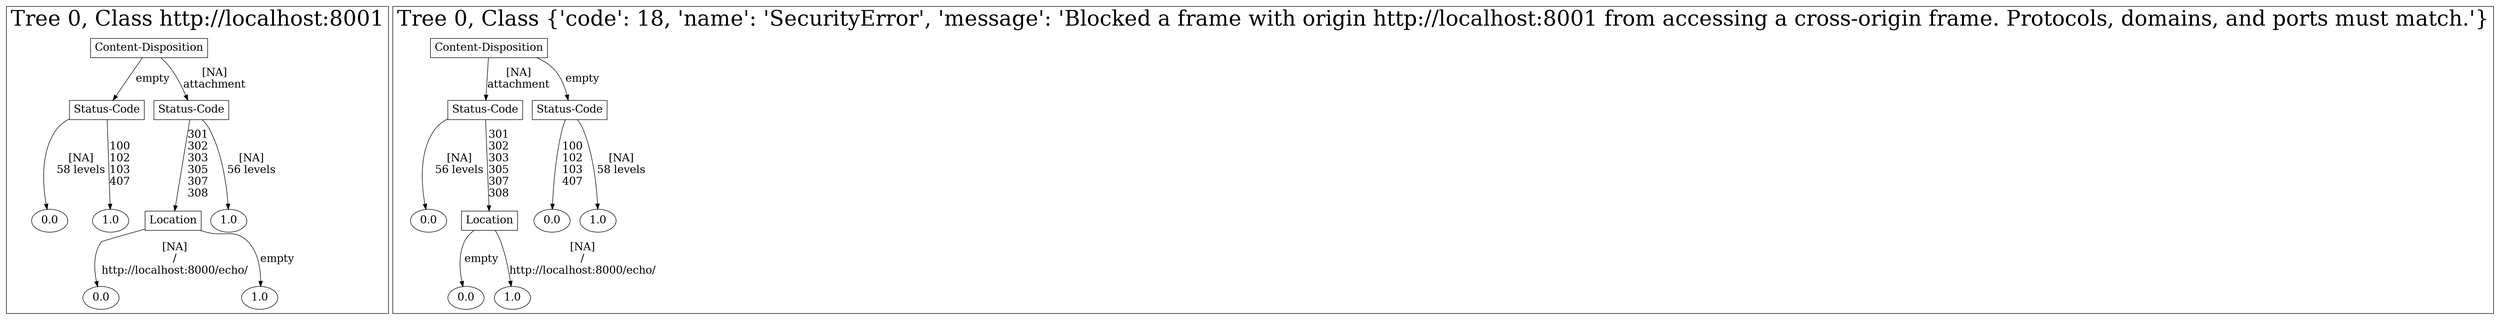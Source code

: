 /*
Generated by:
    http://https://github.com/h2oai/h2o-3/tree/master/h2o-genmodel/src/main/java/hex/genmodel/tools/PrintMojo.java
*/

/*
On a mac:

$ brew install graphviz
$ dot -Tpng file.gv -o file.png
$ open file.png
*/

digraph G {

subgraph cluster_0 {
/* Nodes */

/* Level 0 */
{
"SG_0_Node_0" [shape=box, fontsize=20, label="Content-Disposition"]
}

/* Level 1 */
{
"SG_0_Node_1" [shape=box, fontsize=20, label="Status-Code"]
"SG_0_Node_2" [shape=box, fontsize=20, label="Status-Code"]
}

/* Level 2 */
{
"SG_0_Node_4" [fontsize=20, label="0.0"]
"SG_0_Node_5" [fontsize=20, label="1.0"]
"SG_0_Node_3" [shape=box, fontsize=20, label="Location"]
"SG_0_Node_6" [fontsize=20, label="1.0"]
}

/* Level 3 */
{
"SG_0_Node_7" [fontsize=20, label="0.0"]
"SG_0_Node_8" [fontsize=20, label="1.0"]
}

/* Edges */
"SG_0_Node_0" -> "SG_0_Node_1" [fontsize=20, label="empty
"]
"SG_0_Node_0" -> "SG_0_Node_2" [fontsize=20, label="[NA]
attachment
"]
"SG_0_Node_2" -> "SG_0_Node_3" [fontsize=20, label="301
302
303
305
307
308
"]
"SG_0_Node_2" -> "SG_0_Node_6" [fontsize=20, label="[NA]
56 levels
"]
"SG_0_Node_3" -> "SG_0_Node_7" [fontsize=20, label="[NA]
/
http://localhost:8000/echo/
"]
"SG_0_Node_3" -> "SG_0_Node_8" [fontsize=20, label="empty
"]
"SG_0_Node_1" -> "SG_0_Node_4" [fontsize=20, label="[NA]
58 levels
"]
"SG_0_Node_1" -> "SG_0_Node_5" [fontsize=20, label="100
102
103
407
"]

fontsize=40
label="Tree 0, Class http://localhost:8001"
}

subgraph cluster_1 {
/* Nodes */

/* Level 0 */
{
"SG_1_Node_0" [shape=box, fontsize=20, label="Content-Disposition"]
}

/* Level 1 */
{
"SG_1_Node_1" [shape=box, fontsize=20, label="Status-Code"]
"SG_1_Node_2" [shape=box, fontsize=20, label="Status-Code"]
}

/* Level 2 */
{
"SG_1_Node_4" [fontsize=20, label="0.0"]
"SG_1_Node_3" [shape=box, fontsize=20, label="Location"]
"SG_1_Node_5" [fontsize=20, label="0.0"]
"SG_1_Node_6" [fontsize=20, label="1.0"]
}

/* Level 3 */
{
"SG_1_Node_7" [fontsize=20, label="0.0"]
"SG_1_Node_8" [fontsize=20, label="1.0"]
}

/* Edges */
"SG_1_Node_0" -> "SG_1_Node_1" [fontsize=20, label="[NA]
attachment
"]
"SG_1_Node_0" -> "SG_1_Node_2" [fontsize=20, label="empty
"]
"SG_1_Node_2" -> "SG_1_Node_5" [fontsize=20, label="100
102
103
407
"]
"SG_1_Node_2" -> "SG_1_Node_6" [fontsize=20, label="[NA]
58 levels
"]
"SG_1_Node_1" -> "SG_1_Node_4" [fontsize=20, label="[NA]
56 levels
"]
"SG_1_Node_1" -> "SG_1_Node_3" [fontsize=20, label="301
302
303
305
307
308
"]
"SG_1_Node_3" -> "SG_1_Node_7" [fontsize=20, label="empty
"]
"SG_1_Node_3" -> "SG_1_Node_8" [fontsize=20, label="[NA]
/
http://localhost:8000/echo/
"]

fontsize=40
label="Tree 0, Class {'code': 18, 'name': 'SecurityError', 'message': 'Blocked a frame with origin http://localhost:8001 from accessing a cross-origin frame. Protocols, domains, and ports must match.'}"
}

}


